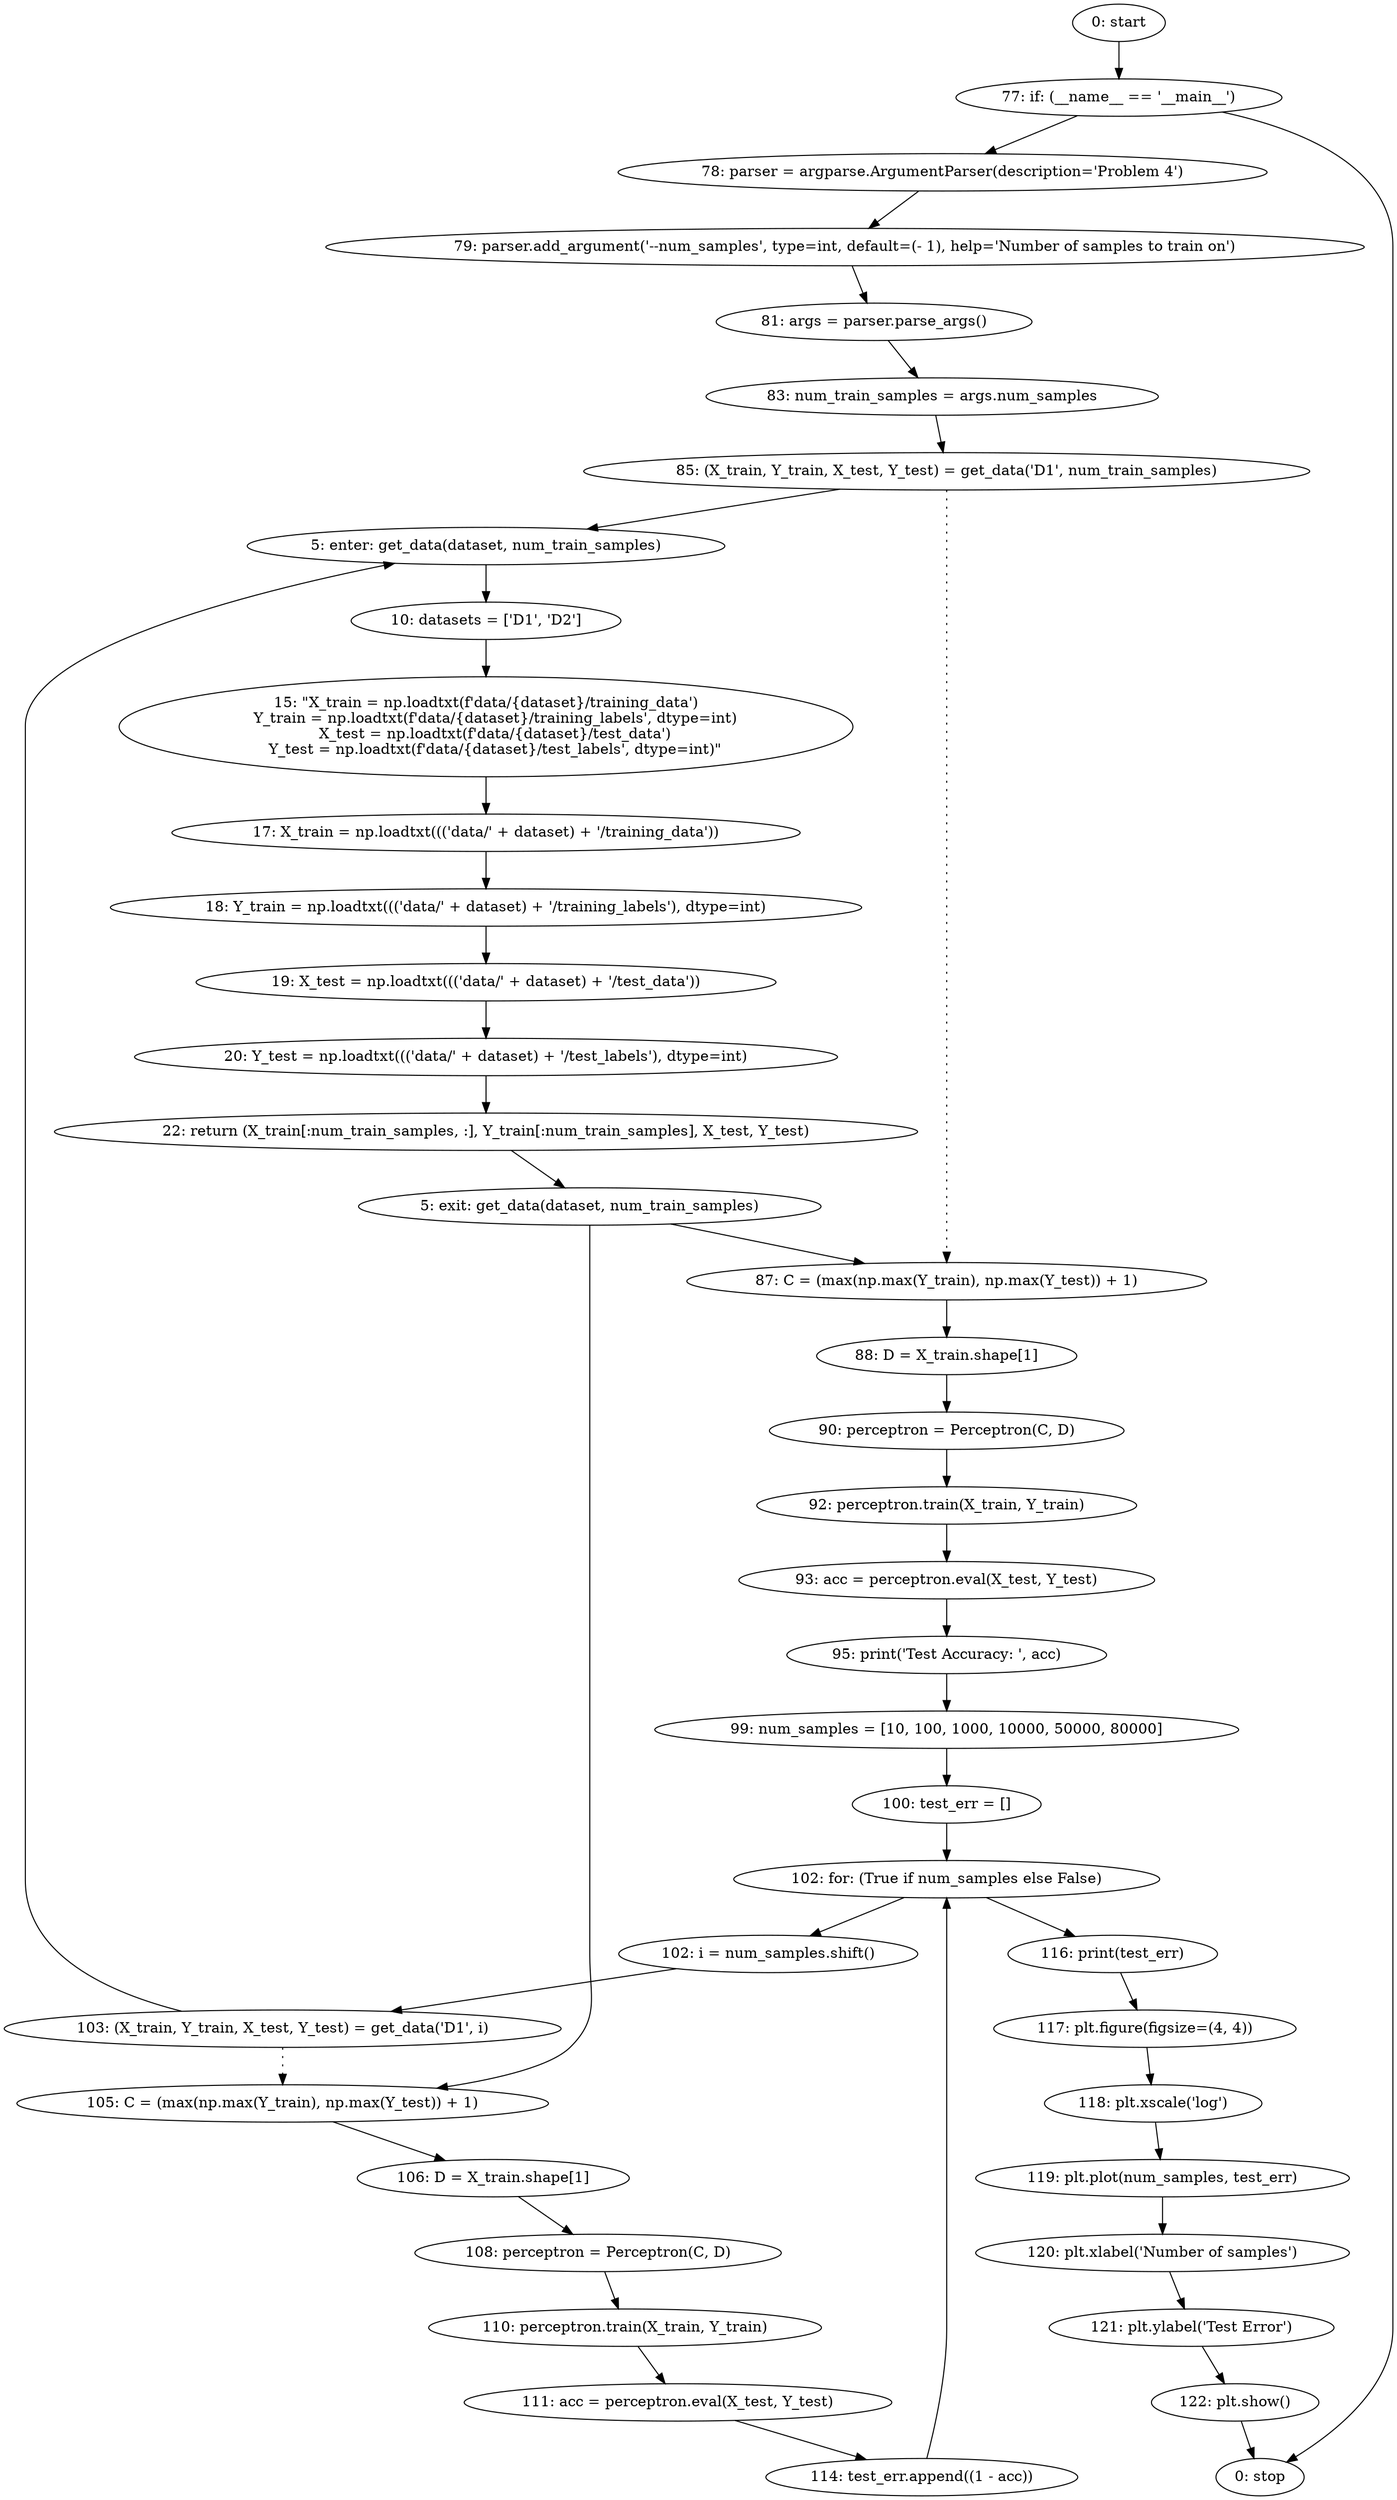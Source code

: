 strict digraph "" {
	node [label="\N"];
	0	 [label="0: start"];
	10	 [label="77: if: (__name__ == '__main__')"];
	0 -> 10;
	11	 [label="78: parser = argparse.ArgumentParser(description='Problem 4')"];
	10 -> 11;
	40	 [label="0: stop"];
	10 -> 40;
	1	 [label="5: enter: get_data(dataset, num_train_samples)"];
	3	 [label="10: datasets = ['D1', 'D2']"];
	1 -> 3;
	4	 [label="15: \"X_train = np.loadtxt(f'data/{dataset}/training_data')\n    Y_train = np.loadtxt(f'data/{dataset}/training_labels', dtype=int)\n    \
X_test = np.loadtxt(f'data/{dataset}/test_data')\n    Y_test = np.loadtxt(f'data/{dataset}/test_labels', dtype=int)\""];
	3 -> 4;
	15	 [label="85: (X_train, Y_train, X_test, Y_test) = get_data('D1', num_train_samples)"];
	15 -> 1;
	16	 [label="87: C = (max(np.max(Y_train), np.max(Y_test)) + 1)"];
	15 -> 16	 [style=dotted,
		weight=100];
	17	 [label="88: D = X_train.shape[1]"];
	16 -> 17;
	26	 [label="103: (X_train, Y_train, X_test, Y_test) = get_data('D1', i)"];
	26 -> 1;
	27	 [label="105: C = (max(np.max(Y_train), np.max(Y_test)) + 1)"];
	26 -> 27	 [style=dotted,
		weight=100];
	28	 [label="106: D = X_train.shape[1]"];
	27 -> 28;
	2	 [label="5: exit: get_data(dataset, num_train_samples)"];
	2 -> 16;
	2 -> 27;
	9	 [label="22: return (X_train[:num_train_samples, :], Y_train[:num_train_samples], X_test, Y_test)"];
	9 -> 2;
	5	 [label="17: X_train = np.loadtxt((('data/' + dataset) + '/training_data'))"];
	4 -> 5;
	6	 [label="18: Y_train = np.loadtxt((('data/' + dataset) + '/training_labels'), dtype=int)"];
	5 -> 6;
	7	 [label="19: X_test = np.loadtxt((('data/' + dataset) + '/test_data'))"];
	6 -> 7;
	8	 [label="20: Y_test = np.loadtxt((('data/' + dataset) + '/test_labels'), dtype=int)"];
	7 -> 8;
	8 -> 9;
	12	 [label="79: parser.add_argument('--num_samples', type=int, default=(- 1), help='Number of samples to train on')"];
	11 -> 12;
	13	 [label="81: args = parser.parse_args()"];
	12 -> 13;
	14	 [label="83: num_train_samples = args.num_samples"];
	13 -> 14;
	14 -> 15;
	18	 [label="90: perceptron = Perceptron(C, D)"];
	17 -> 18;
	19	 [label="92: perceptron.train(X_train, Y_train)"];
	18 -> 19;
	20	 [label="93: acc = perceptron.eval(X_test, Y_test)"];
	19 -> 20;
	21	 [label="95: print('Test Accuracy: ', acc)"];
	20 -> 21;
	22	 [label="99: num_samples = [10, 100, 1000, 10000, 50000, 80000]"];
	21 -> 22;
	23	 [label="100: test_err = []"];
	22 -> 23;
	24	 [label="102: for: (True if num_samples else False)"];
	23 -> 24;
	25	 [label="102: i = num_samples.shift()"];
	24 -> 25;
	33	 [label="116: print(test_err)"];
	24 -> 33;
	25 -> 26;
	34	 [label="117: plt.figure(figsize=(4, 4))"];
	33 -> 34;
	32	 [label="114: test_err.append((1 - acc))"];
	32 -> 24;
	29	 [label="108: perceptron = Perceptron(C, D)"];
	28 -> 29;
	30	 [label="110: perceptron.train(X_train, Y_train)"];
	29 -> 30;
	31	 [label="111: acc = perceptron.eval(X_test, Y_test)"];
	30 -> 31;
	31 -> 32;
	35	 [label="118: plt.xscale('log')"];
	34 -> 35;
	36	 [label="119: plt.plot(num_samples, test_err)"];
	35 -> 36;
	37	 [label="120: plt.xlabel('Number of samples')"];
	36 -> 37;
	38	 [label="121: plt.ylabel('Test Error')"];
	37 -> 38;
	39	 [label="122: plt.show()"];
	38 -> 39;
	39 -> 40;
}

